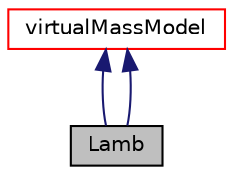 digraph "Lamb"
{
  bgcolor="transparent";
  edge [fontname="Helvetica",fontsize="10",labelfontname="Helvetica",labelfontsize="10"];
  node [fontname="Helvetica",fontsize="10",shape=record];
  Node3 [label="Lamb",height=0.2,width=0.4,color="black", fillcolor="grey75", style="filled", fontcolor="black"];
  Node4 -> Node3 [dir="back",color="midnightblue",fontsize="10",style="solid",fontname="Helvetica"];
  Node4 [label="virtualMassModel",height=0.2,width=0.4,color="red",URL="$a02560.html"];
  Node4 -> Node3 [dir="back",color="midnightblue",fontsize="10",style="solid",fontname="Helvetica"];
}
